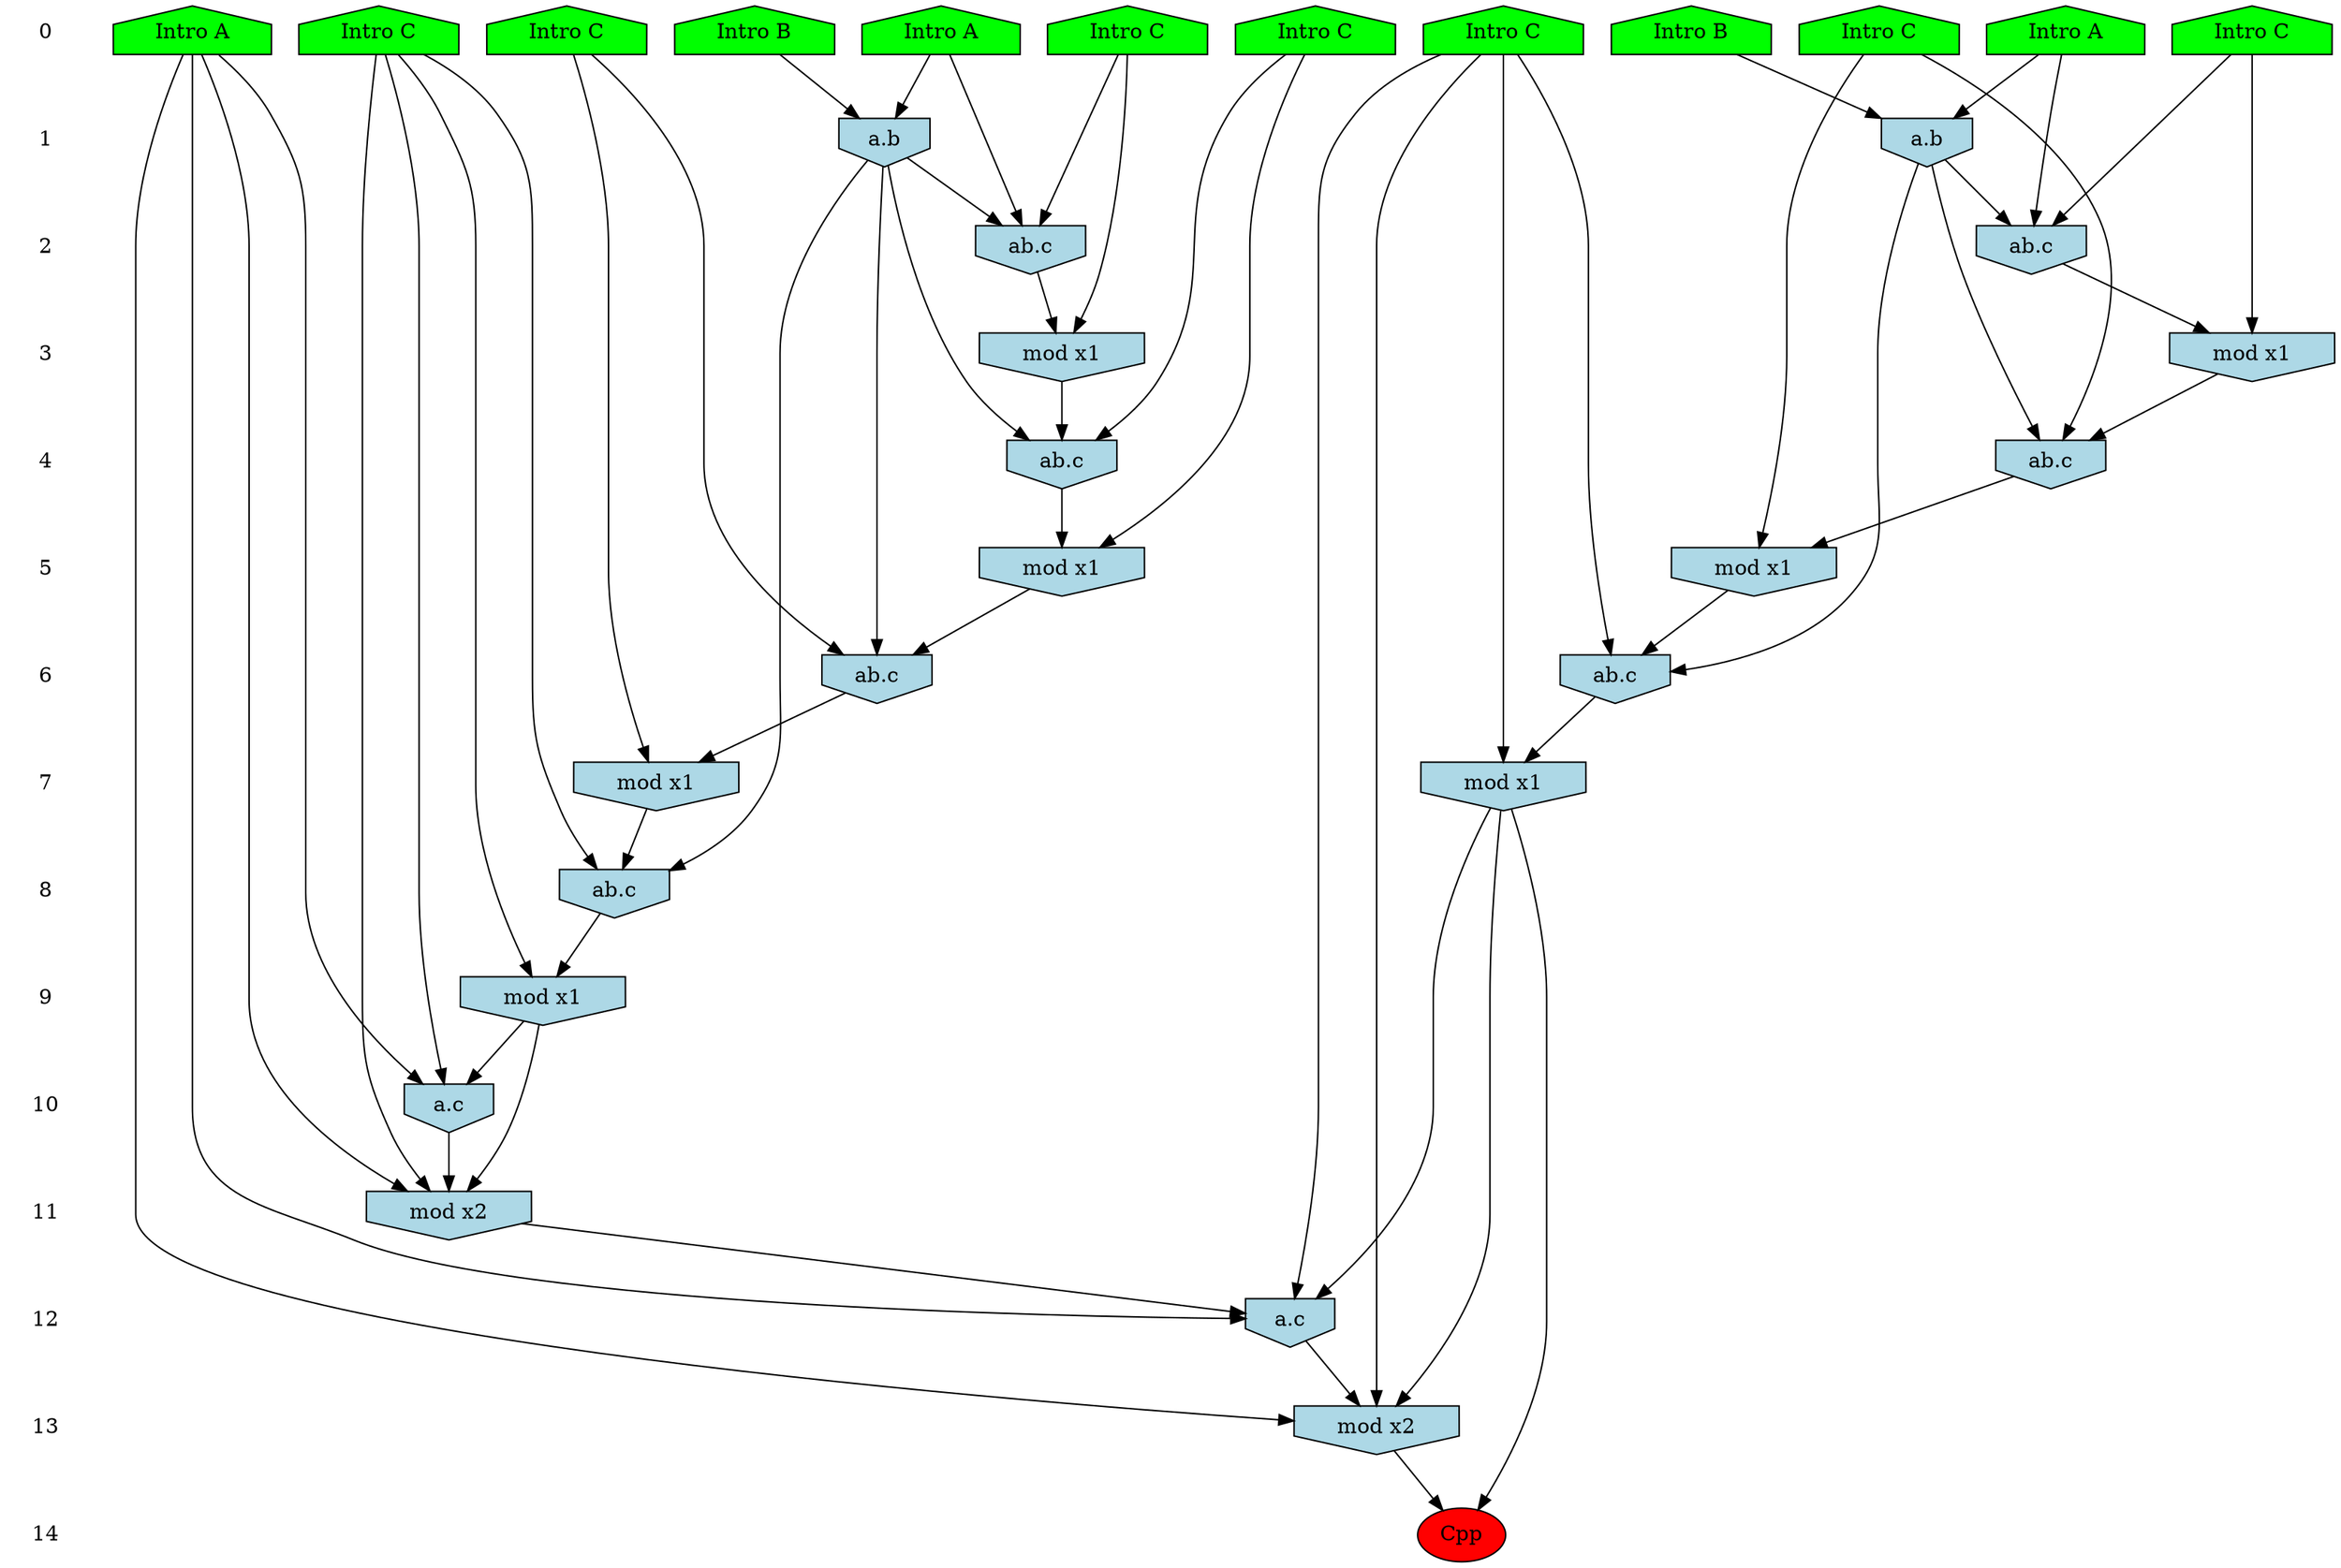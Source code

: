 /* Compression of 1 causal flows obtained in average at 9.059058E+00 t.u */
/* Compressed causal flows were: [1078] */
digraph G{
 ranksep=.5 ; 
{ rank = same ; "0" [shape=plaintext] ; node_1 [label ="Intro B", shape=house, style=filled, fillcolor=green] ;
node_2 [label ="Intro A", shape=house, style=filled, fillcolor=green] ;
node_3 [label ="Intro A", shape=house, style=filled, fillcolor=green] ;
node_4 [label ="Intro A", shape=house, style=filled, fillcolor=green] ;
node_5 [label ="Intro B", shape=house, style=filled, fillcolor=green] ;
node_6 [label ="Intro C", shape=house, style=filled, fillcolor=green] ;
node_7 [label ="Intro C", shape=house, style=filled, fillcolor=green] ;
node_8 [label ="Intro C", shape=house, style=filled, fillcolor=green] ;
node_9 [label ="Intro C", shape=house, style=filled, fillcolor=green] ;
node_10 [label ="Intro C", shape=house, style=filled, fillcolor=green] ;
node_11 [label ="Intro C", shape=house, style=filled, fillcolor=green] ;
node_12 [label ="Intro C", shape=house, style=filled, fillcolor=green] ;
}
{ rank = same ; "1" [shape=plaintext] ; node_13 [label="a.b", shape=invhouse, style=filled, fillcolor = lightblue] ;
node_16 [label="a.b", shape=invhouse, style=filled, fillcolor = lightblue] ;
}
{ rank = same ; "2" [shape=plaintext] ; node_14 [label="ab.c", shape=invhouse, style=filled, fillcolor = lightblue] ;
node_17 [label="ab.c", shape=invhouse, style=filled, fillcolor = lightblue] ;
}
{ rank = same ; "3" [shape=plaintext] ; node_15 [label="mod x1", shape=invhouse, style=filled, fillcolor = lightblue] ;
node_18 [label="mod x1", shape=invhouse, style=filled, fillcolor = lightblue] ;
}
{ rank = same ; "4" [shape=plaintext] ; node_19 [label="ab.c", shape=invhouse, style=filled, fillcolor = lightblue] ;
node_23 [label="ab.c", shape=invhouse, style=filled, fillcolor = lightblue] ;
}
{ rank = same ; "5" [shape=plaintext] ; node_20 [label="mod x1", shape=invhouse, style=filled, fillcolor = lightblue] ;
node_26 [label="mod x1", shape=invhouse, style=filled, fillcolor = lightblue] ;
}
{ rank = same ; "6" [shape=plaintext] ; node_21 [label="ab.c", shape=invhouse, style=filled, fillcolor = lightblue] ;
node_27 [label="ab.c", shape=invhouse, style=filled, fillcolor = lightblue] ;
}
{ rank = same ; "7" [shape=plaintext] ; node_22 [label="mod x1", shape=invhouse, style=filled, fillcolor = lightblue] ;
node_30 [label="mod x1", shape=invhouse, style=filled, fillcolor = lightblue] ;
}
{ rank = same ; "8" [shape=plaintext] ; node_24 [label="ab.c", shape=invhouse, style=filled, fillcolor = lightblue] ;
}
{ rank = same ; "9" [shape=plaintext] ; node_25 [label="mod x1", shape=invhouse, style=filled, fillcolor = lightblue] ;
}
{ rank = same ; "10" [shape=plaintext] ; node_28 [label="a.c", shape=invhouse, style=filled, fillcolor = lightblue] ;
}
{ rank = same ; "11" [shape=plaintext] ; node_29 [label="mod x2", shape=invhouse, style=filled, fillcolor = lightblue] ;
}
{ rank = same ; "12" [shape=plaintext] ; node_31 [label="a.c", shape=invhouse, style=filled, fillcolor = lightblue] ;
}
{ rank = same ; "13" [shape=plaintext] ; node_32 [label="mod x2", shape=invhouse, style=filled, fillcolor = lightblue] ;
}
{ rank = same ; "14" [shape=plaintext] ; node_33 [label ="Cpp", style=filled, fillcolor=red] ;
}
"0" -> "1" [style="invis"]; 
"1" -> "2" [style="invis"]; 
"2" -> "3" [style="invis"]; 
"3" -> "4" [style="invis"]; 
"4" -> "5" [style="invis"]; 
"5" -> "6" [style="invis"]; 
"6" -> "7" [style="invis"]; 
"7" -> "8" [style="invis"]; 
"8" -> "9" [style="invis"]; 
"9" -> "10" [style="invis"]; 
"10" -> "11" [style="invis"]; 
"11" -> "12" [style="invis"]; 
"12" -> "13" [style="invis"]; 
"13" -> "14" [style="invis"]; 
node_1 -> node_13
node_3 -> node_13
node_3 -> node_14
node_7 -> node_14
node_13 -> node_14
node_7 -> node_15
node_14 -> node_15
node_4 -> node_16
node_5 -> node_16
node_4 -> node_17
node_12 -> node_17
node_16 -> node_17
node_12 -> node_18
node_17 -> node_18
node_6 -> node_19
node_13 -> node_19
node_15 -> node_19
node_6 -> node_20
node_19 -> node_20
node_9 -> node_21
node_13 -> node_21
node_20 -> node_21
node_9 -> node_22
node_21 -> node_22
node_10 -> node_23
node_16 -> node_23
node_18 -> node_23
node_8 -> node_24
node_13 -> node_24
node_22 -> node_24
node_8 -> node_25
node_24 -> node_25
node_10 -> node_26
node_23 -> node_26
node_11 -> node_27
node_16 -> node_27
node_26 -> node_27
node_2 -> node_28
node_8 -> node_28
node_25 -> node_28
node_2 -> node_29
node_8 -> node_29
node_25 -> node_29
node_28 -> node_29
node_11 -> node_30
node_27 -> node_30
node_2 -> node_31
node_11 -> node_31
node_29 -> node_31
node_30 -> node_31
node_2 -> node_32
node_11 -> node_32
node_30 -> node_32
node_31 -> node_32
node_30 -> node_33
node_32 -> node_33
}
/*
 Dot generation time: 0.000574
*/